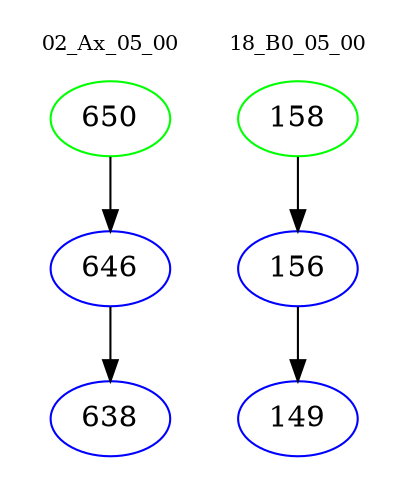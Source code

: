 digraph{
subgraph cluster_0 {
color = white
label = "02_Ax_05_00";
fontsize=10;
T0_650 [label="650", color="green"]
T0_650 -> T0_646 [color="black"]
T0_646 [label="646", color="blue"]
T0_646 -> T0_638 [color="black"]
T0_638 [label="638", color="blue"]
}
subgraph cluster_1 {
color = white
label = "18_B0_05_00";
fontsize=10;
T1_158 [label="158", color="green"]
T1_158 -> T1_156 [color="black"]
T1_156 [label="156", color="blue"]
T1_156 -> T1_149 [color="black"]
T1_149 [label="149", color="blue"]
}
}

